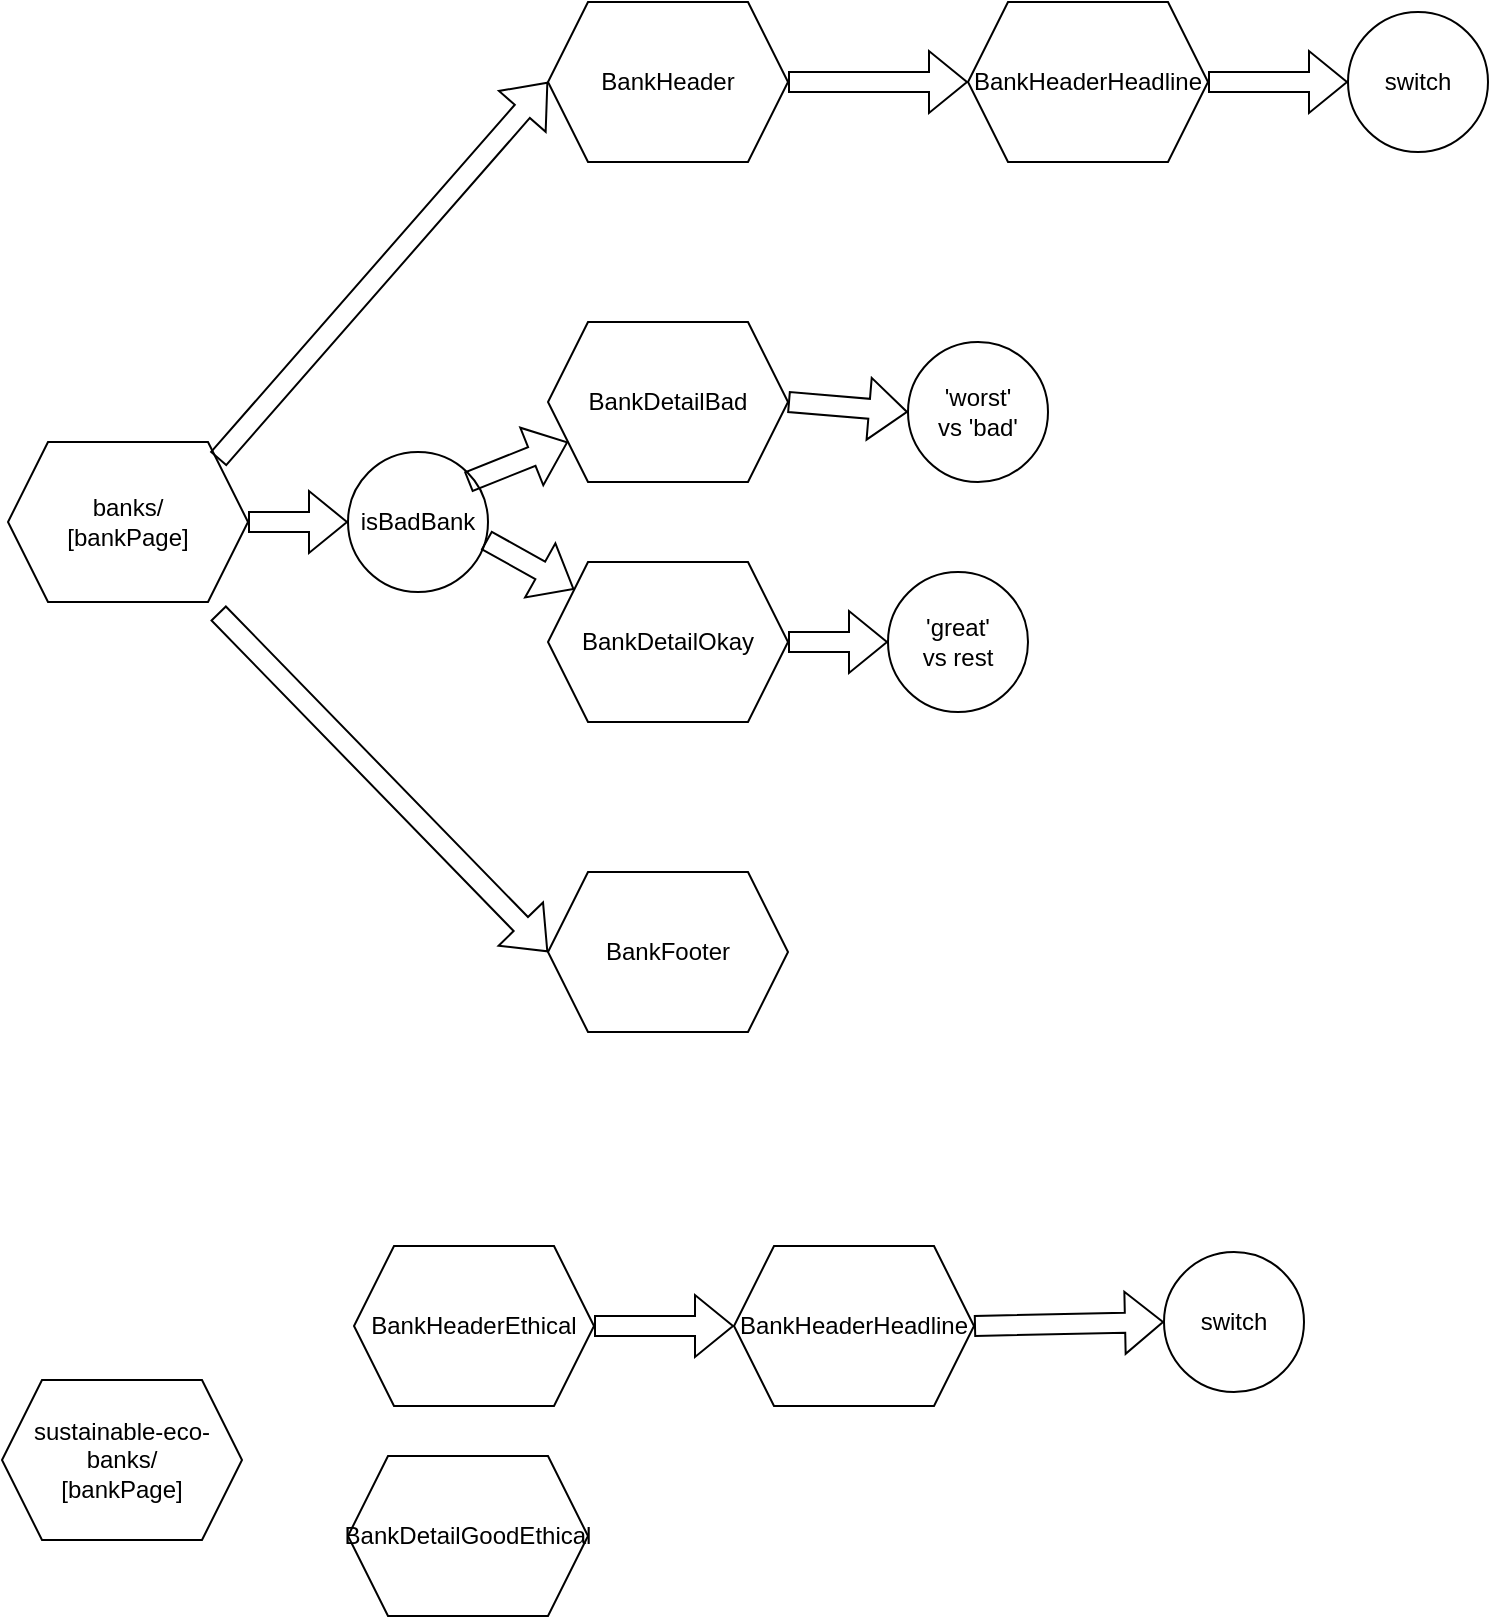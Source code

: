 <mxfile version="20.8.23"><diagram name="Page-1" id="gJ81SqHrivoJ2cswAsGI"><mxGraphModel dx="1710" dy="1143" grid="0" gridSize="10" guides="1" tooltips="1" connect="1" arrows="1" fold="1" page="0" pageScale="1" pageWidth="1654" pageHeight="1169" math="0" shadow="0"><root><mxCell id="0"/><mxCell id="1" parent="0"/><mxCell id="jMHL5N_VcxeJnwZheMuS-1" value="banks/&lt;br&gt;[bankPage]" style="shape=hexagon;perimeter=hexagonPerimeter2;whiteSpace=wrap;html=1;fixedSize=1;" vertex="1" parent="1"><mxGeometry x="30" y="290" width="120" height="80" as="geometry"/></mxCell><mxCell id="jMHL5N_VcxeJnwZheMuS-2" value="BankHeader" style="shape=hexagon;perimeter=hexagonPerimeter2;whiteSpace=wrap;html=1;fixedSize=1;" vertex="1" parent="1"><mxGeometry x="300" y="70" width="120" height="80" as="geometry"/></mxCell><mxCell id="jMHL5N_VcxeJnwZheMuS-3" value="BankFooter" style="shape=hexagon;perimeter=hexagonPerimeter2;whiteSpace=wrap;html=1;fixedSize=1;" vertex="1" parent="1"><mxGeometry x="300" y="505" width="120" height="80" as="geometry"/></mxCell><mxCell id="jMHL5N_VcxeJnwZheMuS-4" value="BankDetailBad" style="shape=hexagon;perimeter=hexagonPerimeter2;whiteSpace=wrap;html=1;fixedSize=1;" vertex="1" parent="1"><mxGeometry x="300" y="230" width="120" height="80" as="geometry"/></mxCell><mxCell id="jMHL5N_VcxeJnwZheMuS-6" value="&lt;div&gt;BankDetailOkay&lt;/div&gt;" style="shape=hexagon;perimeter=hexagonPerimeter2;whiteSpace=wrap;html=1;fixedSize=1;" vertex="1" parent="1"><mxGeometry x="300" y="350" width="120" height="80" as="geometry"/></mxCell><mxCell id="jMHL5N_VcxeJnwZheMuS-10" value="BankHeaderHeadline" style="shape=hexagon;perimeter=hexagonPerimeter2;whiteSpace=wrap;html=1;fixedSize=1;" vertex="1" parent="1"><mxGeometry x="510" y="70" width="120" height="80" as="geometry"/></mxCell><mxCell id="jMHL5N_VcxeJnwZheMuS-16" value="isBadBank" style="ellipse;whiteSpace=wrap;html=1;aspect=fixed;" vertex="1" parent="1"><mxGeometry x="200" y="295" width="70" height="70" as="geometry"/></mxCell><mxCell id="jMHL5N_VcxeJnwZheMuS-20" value="" style="shape=flexArrow;endArrow=classic;html=1;rounded=0;exitX=1;exitY=0.5;exitDx=0;exitDy=0;" edge="1" parent="1" source="jMHL5N_VcxeJnwZheMuS-1"><mxGeometry width="50" height="50" relative="1" as="geometry"><mxPoint x="390" y="380" as="sourcePoint"/><mxPoint x="200" y="330" as="targetPoint"/></mxGeometry></mxCell><mxCell id="jMHL5N_VcxeJnwZheMuS-21" value="" style="shape=flexArrow;endArrow=classic;html=1;rounded=0;" edge="1" parent="1" target="jMHL5N_VcxeJnwZheMuS-4"><mxGeometry width="50" height="50" relative="1" as="geometry"><mxPoint x="260" y="310" as="sourcePoint"/><mxPoint x="210" y="340" as="targetPoint"/></mxGeometry></mxCell><mxCell id="jMHL5N_VcxeJnwZheMuS-22" value="" style="shape=flexArrow;endArrow=classic;html=1;rounded=0;exitX=0.986;exitY=0.629;exitDx=0;exitDy=0;exitPerimeter=0;" edge="1" parent="1" source="jMHL5N_VcxeJnwZheMuS-16" target="jMHL5N_VcxeJnwZheMuS-6"><mxGeometry width="50" height="50" relative="1" as="geometry"><mxPoint x="280" y="340" as="sourcePoint"/><mxPoint x="327" y="304" as="targetPoint"/></mxGeometry></mxCell><mxCell id="jMHL5N_VcxeJnwZheMuS-23" value="switch" style="ellipse;whiteSpace=wrap;html=1;aspect=fixed;" vertex="1" parent="1"><mxGeometry x="700" y="75" width="70" height="70" as="geometry"/></mxCell><mxCell id="jMHL5N_VcxeJnwZheMuS-24" value="" style="shape=flexArrow;endArrow=classic;html=1;rounded=0;entryX=0;entryY=0.5;entryDx=0;entryDy=0;exitX=1;exitY=0.5;exitDx=0;exitDy=0;" edge="1" parent="1" source="jMHL5N_VcxeJnwZheMuS-10" target="jMHL5N_VcxeJnwZheMuS-23"><mxGeometry width="50" height="50" relative="1" as="geometry"><mxPoint x="270" y="320" as="sourcePoint"/><mxPoint x="320" y="300" as="targetPoint"/></mxGeometry></mxCell><mxCell id="jMHL5N_VcxeJnwZheMuS-25" value="" style="shape=flexArrow;endArrow=classic;html=1;rounded=0;entryX=0;entryY=0.5;entryDx=0;entryDy=0;exitX=1;exitY=0.5;exitDx=0;exitDy=0;exitPerimeter=0;" edge="1" parent="1" source="jMHL5N_VcxeJnwZheMuS-2" target="jMHL5N_VcxeJnwZheMuS-10"><mxGeometry width="50" height="50" relative="1" as="geometry"><mxPoint x="270" y="320" as="sourcePoint"/><mxPoint x="320" y="300" as="targetPoint"/></mxGeometry></mxCell><mxCell id="jMHL5N_VcxeJnwZheMuS-27" value="&lt;div&gt;'worst' &lt;br&gt;&lt;/div&gt;&lt;div&gt;vs 'bad'&lt;/div&gt;" style="ellipse;whiteSpace=wrap;html=1;aspect=fixed;" vertex="1" parent="1"><mxGeometry x="480" y="240" width="70" height="70" as="geometry"/></mxCell><mxCell id="jMHL5N_VcxeJnwZheMuS-28" value="" style="shape=flexArrow;endArrow=classic;html=1;rounded=0;entryX=0;entryY=0.5;entryDx=0;entryDy=0;exitX=1;exitY=0.5;exitDx=0;exitDy=0;" edge="1" parent="1" source="jMHL5N_VcxeJnwZheMuS-4" target="jMHL5N_VcxeJnwZheMuS-27"><mxGeometry width="50" height="50" relative="1" as="geometry"><mxPoint x="270" y="320" as="sourcePoint"/><mxPoint x="320" y="300" as="targetPoint"/></mxGeometry></mxCell><mxCell id="jMHL5N_VcxeJnwZheMuS-29" value="'great'&lt;br&gt;vs rest" style="ellipse;whiteSpace=wrap;html=1;aspect=fixed;" vertex="1" parent="1"><mxGeometry x="470" y="355" width="70" height="70" as="geometry"/></mxCell><mxCell id="jMHL5N_VcxeJnwZheMuS-30" value="" style="shape=flexArrow;endArrow=classic;html=1;rounded=0;entryX=0;entryY=0.5;entryDx=0;entryDy=0;exitX=1;exitY=0.5;exitDx=0;exitDy=0;" edge="1" parent="1" source="jMHL5N_VcxeJnwZheMuS-6" target="jMHL5N_VcxeJnwZheMuS-29"><mxGeometry width="50" height="50" relative="1" as="geometry"><mxPoint x="420" y="389.5" as="sourcePoint"/><mxPoint x="510" y="389.5" as="targetPoint"/></mxGeometry></mxCell><mxCell id="jMHL5N_VcxeJnwZheMuS-32" value="&lt;div&gt;sustainable-eco-banks/&lt;/div&gt;[bankPage]" style="shape=hexagon;perimeter=hexagonPerimeter2;whiteSpace=wrap;html=1;fixedSize=1;" vertex="1" parent="1"><mxGeometry x="27" y="759" width="120" height="80" as="geometry"/></mxCell><mxCell id="jMHL5N_VcxeJnwZheMuS-33" value="&lt;div&gt;BankHeaderEthical&lt;/div&gt;" style="shape=hexagon;perimeter=hexagonPerimeter2;whiteSpace=wrap;html=1;fixedSize=1;" vertex="1" parent="1"><mxGeometry x="203" y="692" width="120" height="80" as="geometry"/></mxCell><mxCell id="jMHL5N_VcxeJnwZheMuS-34" value="&lt;div&gt;BankDetailGoodEthical&lt;/div&gt;" style="shape=hexagon;perimeter=hexagonPerimeter2;whiteSpace=wrap;html=1;fixedSize=1;" vertex="1" parent="1"><mxGeometry x="200" y="797" width="120" height="80" as="geometry"/></mxCell><mxCell id="jMHL5N_VcxeJnwZheMuS-36" value="BankHeaderHeadline" style="shape=hexagon;perimeter=hexagonPerimeter2;whiteSpace=wrap;html=1;fixedSize=1;" vertex="1" parent="1"><mxGeometry x="393" y="692" width="120" height="80" as="geometry"/></mxCell><mxCell id="jMHL5N_VcxeJnwZheMuS-37" value="switch" style="ellipse;whiteSpace=wrap;html=1;aspect=fixed;" vertex="1" parent="1"><mxGeometry x="608" y="695" width="70" height="70" as="geometry"/></mxCell><mxCell id="jMHL5N_VcxeJnwZheMuS-38" value="" style="shape=flexArrow;endArrow=classic;html=1;rounded=0;entryX=0;entryY=0.5;entryDx=0;entryDy=0;exitX=1;exitY=0.5;exitDx=0;exitDy=0;" edge="1" parent="1" source="jMHL5N_VcxeJnwZheMuS-36" target="jMHL5N_VcxeJnwZheMuS-37"><mxGeometry width="50" height="50" relative="1" as="geometry"><mxPoint x="640" y="130" as="sourcePoint"/><mxPoint x="710" y="130" as="targetPoint"/></mxGeometry></mxCell><mxCell id="jMHL5N_VcxeJnwZheMuS-39" value="" style="shape=flexArrow;endArrow=classic;html=1;rounded=0;entryX=0;entryY=0.5;entryDx=0;entryDy=0;exitX=1;exitY=0.5;exitDx=0;exitDy=0;" edge="1" parent="1" source="jMHL5N_VcxeJnwZheMuS-33" target="jMHL5N_VcxeJnwZheMuS-36"><mxGeometry width="50" height="50" relative="1" as="geometry"><mxPoint x="523" y="742" as="sourcePoint"/><mxPoint x="618" y="740" as="targetPoint"/></mxGeometry></mxCell><mxCell id="jMHL5N_VcxeJnwZheMuS-40" value="" style="shape=flexArrow;endArrow=classic;html=1;rounded=0;entryX=0;entryY=0.5;entryDx=0;entryDy=0;exitX=0.875;exitY=0.108;exitDx=0;exitDy=0;exitPerimeter=0;" edge="1" parent="1" source="jMHL5N_VcxeJnwZheMuS-1" target="jMHL5N_VcxeJnwZheMuS-2"><mxGeometry width="50" height="50" relative="1" as="geometry"><mxPoint x="270" y="320" as="sourcePoint"/><mxPoint x="320" y="300" as="targetPoint"/></mxGeometry></mxCell><mxCell id="jMHL5N_VcxeJnwZheMuS-41" value="" style="shape=flexArrow;endArrow=classic;html=1;rounded=0;entryX=0;entryY=0.5;entryDx=0;entryDy=0;exitX=0.875;exitY=1.067;exitDx=0;exitDy=0;exitPerimeter=0;" edge="1" parent="1" source="jMHL5N_VcxeJnwZheMuS-1" target="jMHL5N_VcxeJnwZheMuS-3"><mxGeometry width="50" height="50" relative="1" as="geometry"><mxPoint x="145" y="309" as="sourcePoint"/><mxPoint x="310" y="120" as="targetPoint"/></mxGeometry></mxCell></root></mxGraphModel></diagram></mxfile>